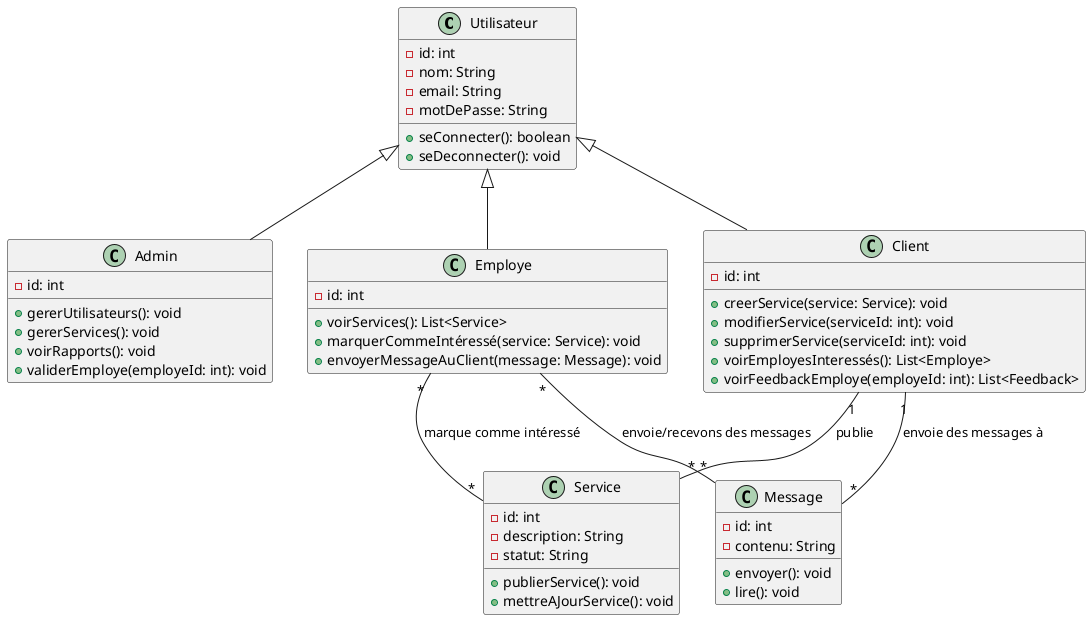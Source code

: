 @startuml
class Utilisateur {
  - id: int
  - nom: String
  - email: String
  - motDePasse: String
  + seConnecter(): boolean
  + seDeconnecter(): void
}

class Admin {
  -id: int
  + gererUtilisateurs(): void
  + gererServices(): void
  + voirRapports(): void
  + validerEmploye(employeId: int): void
}

class Client {
  -id: int
'   - servicesPublies: List<Service>
  + creerService(service: Service): void
  + modifierService(serviceId: int): void
  + supprimerService(serviceId: int): void
  + voirEmployesInteressés(): List<Employe>
  + voirFeedbackEmploye(employeId: int): List<Feedback>
}

class Employe {
  -id: int
'   - servicesInteressés: List<Service>
  + voirServices(): List<Service>
  + marquerCommeIntéressé(service: Service): void
  + envoyerMessageAuClient(message: Message): void
}

class Service {
  - id: int
  - description: String
  - statut: String
  + publierService(): void
  + mettreAJourService(): void
}

class Message {
  - id: int
  - contenu: String
'   - idExpediteur: int
'   - idDestinataire: int
  + envoyer(): void
  + lire(): void
}

Utilisateur <|-- Admin
Utilisateur <|-- Client
Utilisateur <|-- Employe
Client "1" -- "*" Service : publie
Employe "*" -- "*" Service : marque comme intéressé
Client "1" -- "*" Message : envoie des messages à
Employe "*" -- "*" Message : envoie/recevons des messages

@enduml

